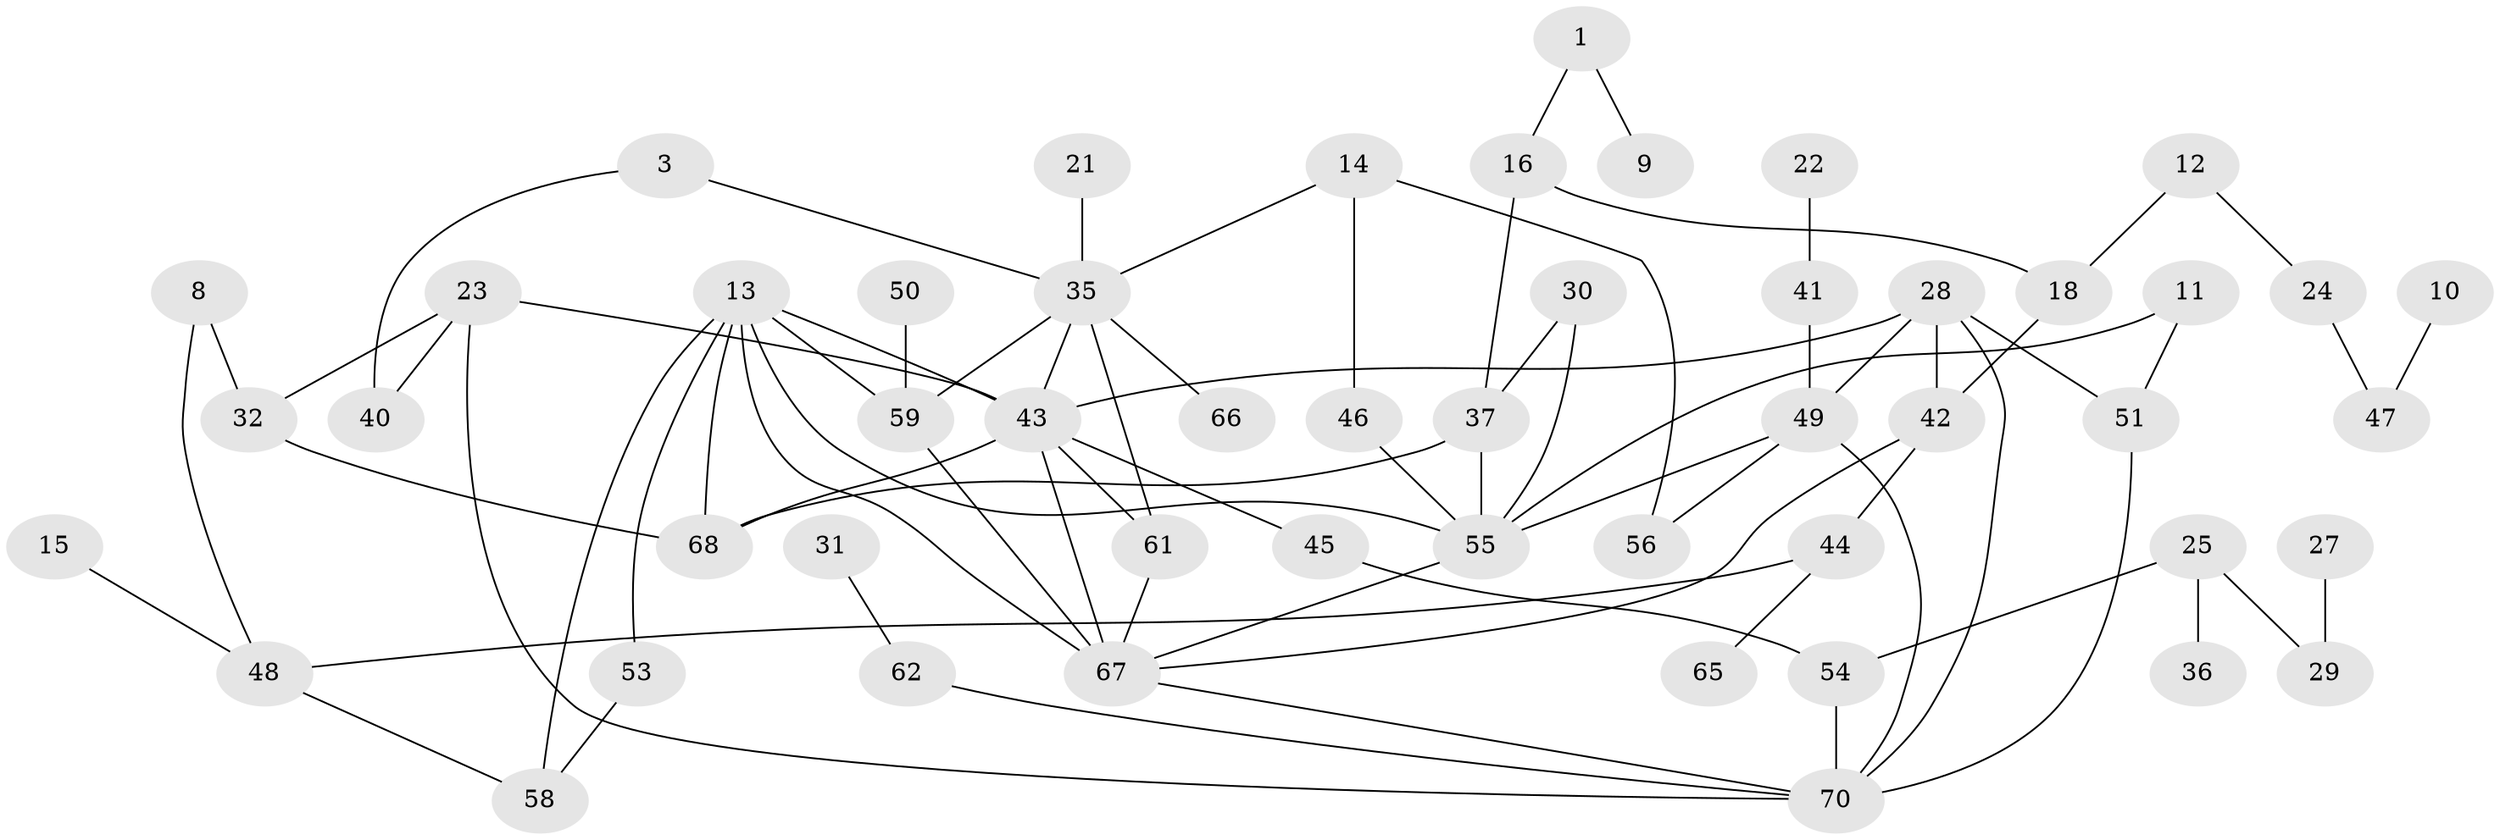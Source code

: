 // original degree distribution, {2: 0.30714285714285716, 1: 0.2571428571428571, 4: 0.10714285714285714, 0: 0.11428571428571428, 3: 0.15714285714285714, 5: 0.02857142857142857, 7: 0.014285714285714285, 6: 0.014285714285714285}
// Generated by graph-tools (version 1.1) at 2025/00/03/09/25 03:00:46]
// undirected, 51 vertices, 75 edges
graph export_dot {
graph [start="1"]
  node [color=gray90,style=filled];
  1;
  3;
  8;
  9;
  10;
  11;
  12;
  13;
  14;
  15;
  16;
  18;
  21;
  22;
  23;
  24;
  25;
  27;
  28;
  29;
  30;
  31;
  32;
  35;
  36;
  37;
  40;
  41;
  42;
  43;
  44;
  45;
  46;
  47;
  48;
  49;
  50;
  51;
  53;
  54;
  55;
  56;
  58;
  59;
  61;
  62;
  65;
  66;
  67;
  68;
  70;
  1 -- 9 [weight=1.0];
  1 -- 16 [weight=1.0];
  3 -- 35 [weight=1.0];
  3 -- 40 [weight=1.0];
  8 -- 32 [weight=1.0];
  8 -- 48 [weight=1.0];
  10 -- 47 [weight=1.0];
  11 -- 51 [weight=1.0];
  11 -- 55 [weight=1.0];
  12 -- 18 [weight=1.0];
  12 -- 24 [weight=1.0];
  13 -- 43 [weight=1.0];
  13 -- 53 [weight=1.0];
  13 -- 55 [weight=1.0];
  13 -- 58 [weight=1.0];
  13 -- 59 [weight=1.0];
  13 -- 67 [weight=1.0];
  13 -- 68 [weight=1.0];
  14 -- 35 [weight=1.0];
  14 -- 46 [weight=1.0];
  14 -- 56 [weight=1.0];
  15 -- 48 [weight=1.0];
  16 -- 18 [weight=1.0];
  16 -- 37 [weight=1.0];
  18 -- 42 [weight=1.0];
  21 -- 35 [weight=1.0];
  22 -- 41 [weight=1.0];
  23 -- 32 [weight=1.0];
  23 -- 40 [weight=1.0];
  23 -- 43 [weight=1.0];
  23 -- 70 [weight=1.0];
  24 -- 47 [weight=1.0];
  25 -- 29 [weight=1.0];
  25 -- 36 [weight=1.0];
  25 -- 54 [weight=1.0];
  27 -- 29 [weight=1.0];
  28 -- 42 [weight=1.0];
  28 -- 43 [weight=1.0];
  28 -- 49 [weight=1.0];
  28 -- 51 [weight=2.0];
  28 -- 70 [weight=1.0];
  30 -- 37 [weight=1.0];
  30 -- 55 [weight=1.0];
  31 -- 62 [weight=1.0];
  32 -- 68 [weight=1.0];
  35 -- 43 [weight=1.0];
  35 -- 59 [weight=1.0];
  35 -- 61 [weight=1.0];
  35 -- 66 [weight=1.0];
  37 -- 55 [weight=1.0];
  37 -- 68 [weight=1.0];
  41 -- 49 [weight=1.0];
  42 -- 44 [weight=1.0];
  42 -- 67 [weight=1.0];
  43 -- 45 [weight=1.0];
  43 -- 61 [weight=1.0];
  43 -- 67 [weight=1.0];
  43 -- 68 [weight=1.0];
  44 -- 48 [weight=1.0];
  44 -- 65 [weight=1.0];
  45 -- 54 [weight=1.0];
  46 -- 55 [weight=1.0];
  48 -- 58 [weight=1.0];
  49 -- 55 [weight=1.0];
  49 -- 56 [weight=1.0];
  49 -- 70 [weight=1.0];
  50 -- 59 [weight=1.0];
  51 -- 70 [weight=1.0];
  53 -- 58 [weight=1.0];
  54 -- 70 [weight=1.0];
  55 -- 67 [weight=1.0];
  59 -- 67 [weight=2.0];
  61 -- 67 [weight=1.0];
  62 -- 70 [weight=1.0];
  67 -- 70 [weight=1.0];
}
